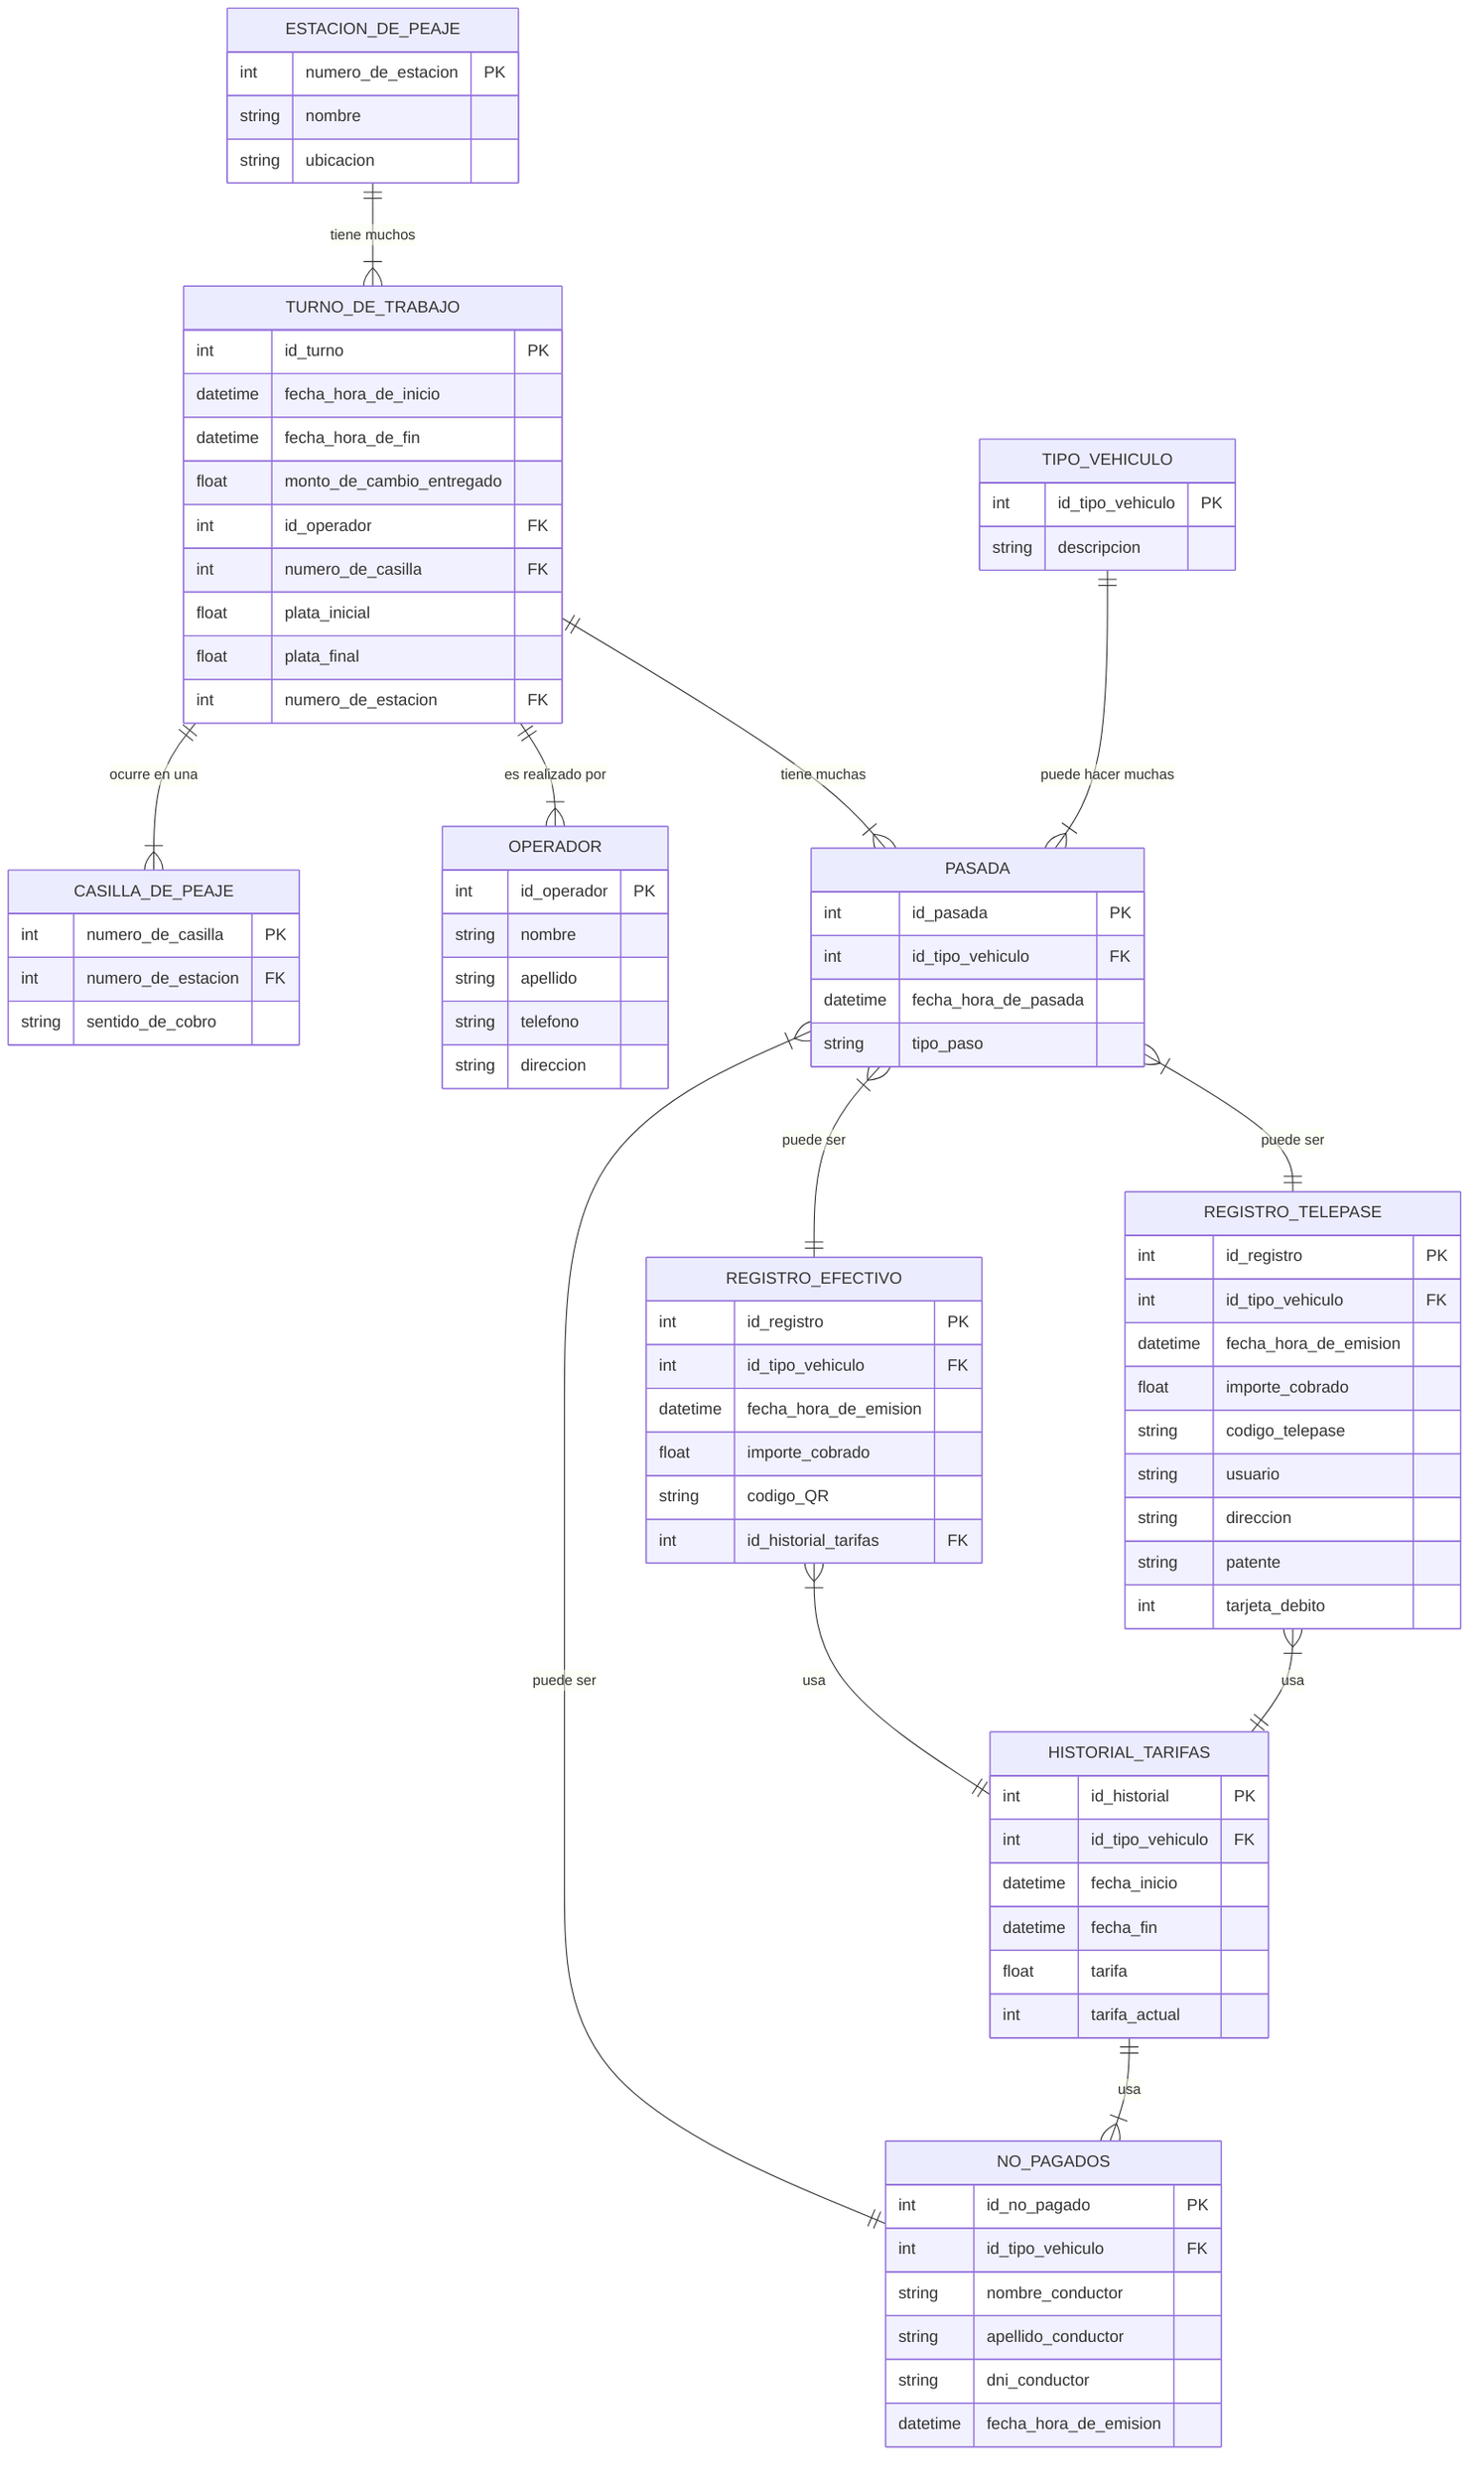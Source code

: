 erDiagram
    ESTACION_DE_PEAJE {
        int numero_de_estacion PK
        string nombre
        string ubicacion
    }

    CASILLA_DE_PEAJE {
        int numero_de_casilla PK
        int numero_de_estacion FK
        string sentido_de_cobro
    }

    OPERADOR {
        int id_operador PK
        string nombre
        string apellido
        string telefono
        string direccion
    }

    TURNO_DE_TRABAJO {
        int id_turno PK
        datetime fecha_hora_de_inicio
        datetime fecha_hora_de_fin
        float monto_de_cambio_entregado
        int id_operador FK
        int numero_de_casilla FK
        float plata_inicial
        float plata_final
        int numero_de_estacion FK
    }

    PASADA {
        int id_pasada PK
        int id_tipo_vehiculo FK
        datetime fecha_hora_de_pasada
        string tipo_paso
    }

    TIPO_VEHICULO {
        int id_tipo_vehiculo PK
        string descripcion
    }

    HISTORIAL_TARIFAS {
        int id_historial PK
        int id_tipo_vehiculo FK
        datetime fecha_inicio
        datetime fecha_fin
        float tarifa
        int tarifa_actual
    }

    REGISTRO_EFECTIVO {
        int id_registro PK
        int id_tipo_vehiculo FK
        datetime fecha_hora_de_emision
        float importe_cobrado
        string codigo_QR
        int id_historial_tarifas FK
    }

    REGISTRO_TELEPASE {
        int id_registro PK
        int id_tipo_vehiculo FK
        datetime fecha_hora_de_emision
        float importe_cobrado
        string codigo_telepase
        string usuario
        string direccion
        string patente
        int tarjeta_debito
    }

    NO_PAGADOS {
        int id_no_pagado PK
        int id_tipo_vehiculo FK
        string nombre_conductor
        string apellido_conductor
        string dni_conductor
        datetime fecha_hora_de_emision
    }

ESTACION_DE_PEAJE || --|{ TURNO_DE_TRABAJO : "tiene muchos"
TURNO_DE_TRABAJO || --|{ CASILLA_DE_PEAJE : "ocurre en una"
TURNO_DE_TRABAJO || --|{ OPERADOR : "es realizado por"
TURNO_DE_TRABAJO || --|{ PASADA : "tiene muchas"
PASADA }| --||REGISTRO_EFECTIVO : "puede ser"
PASADA }| --|| REGISTRO_TELEPASE : "puede ser"
PASADA }| --|| NO_PAGADOS : "puede ser"
REGISTRO_EFECTIVO }| --|| HISTORIAL_TARIFAS : "usa"
REGISTRO_TELEPASE }| --|| HISTORIAL_TARIFAS : "usa"
TIPO_VEHICULO || -- |{ PASADA :"puede hacer muchas"
HISTORIAL_TARIFAS || --|{ NO_PAGADOS :"usa"